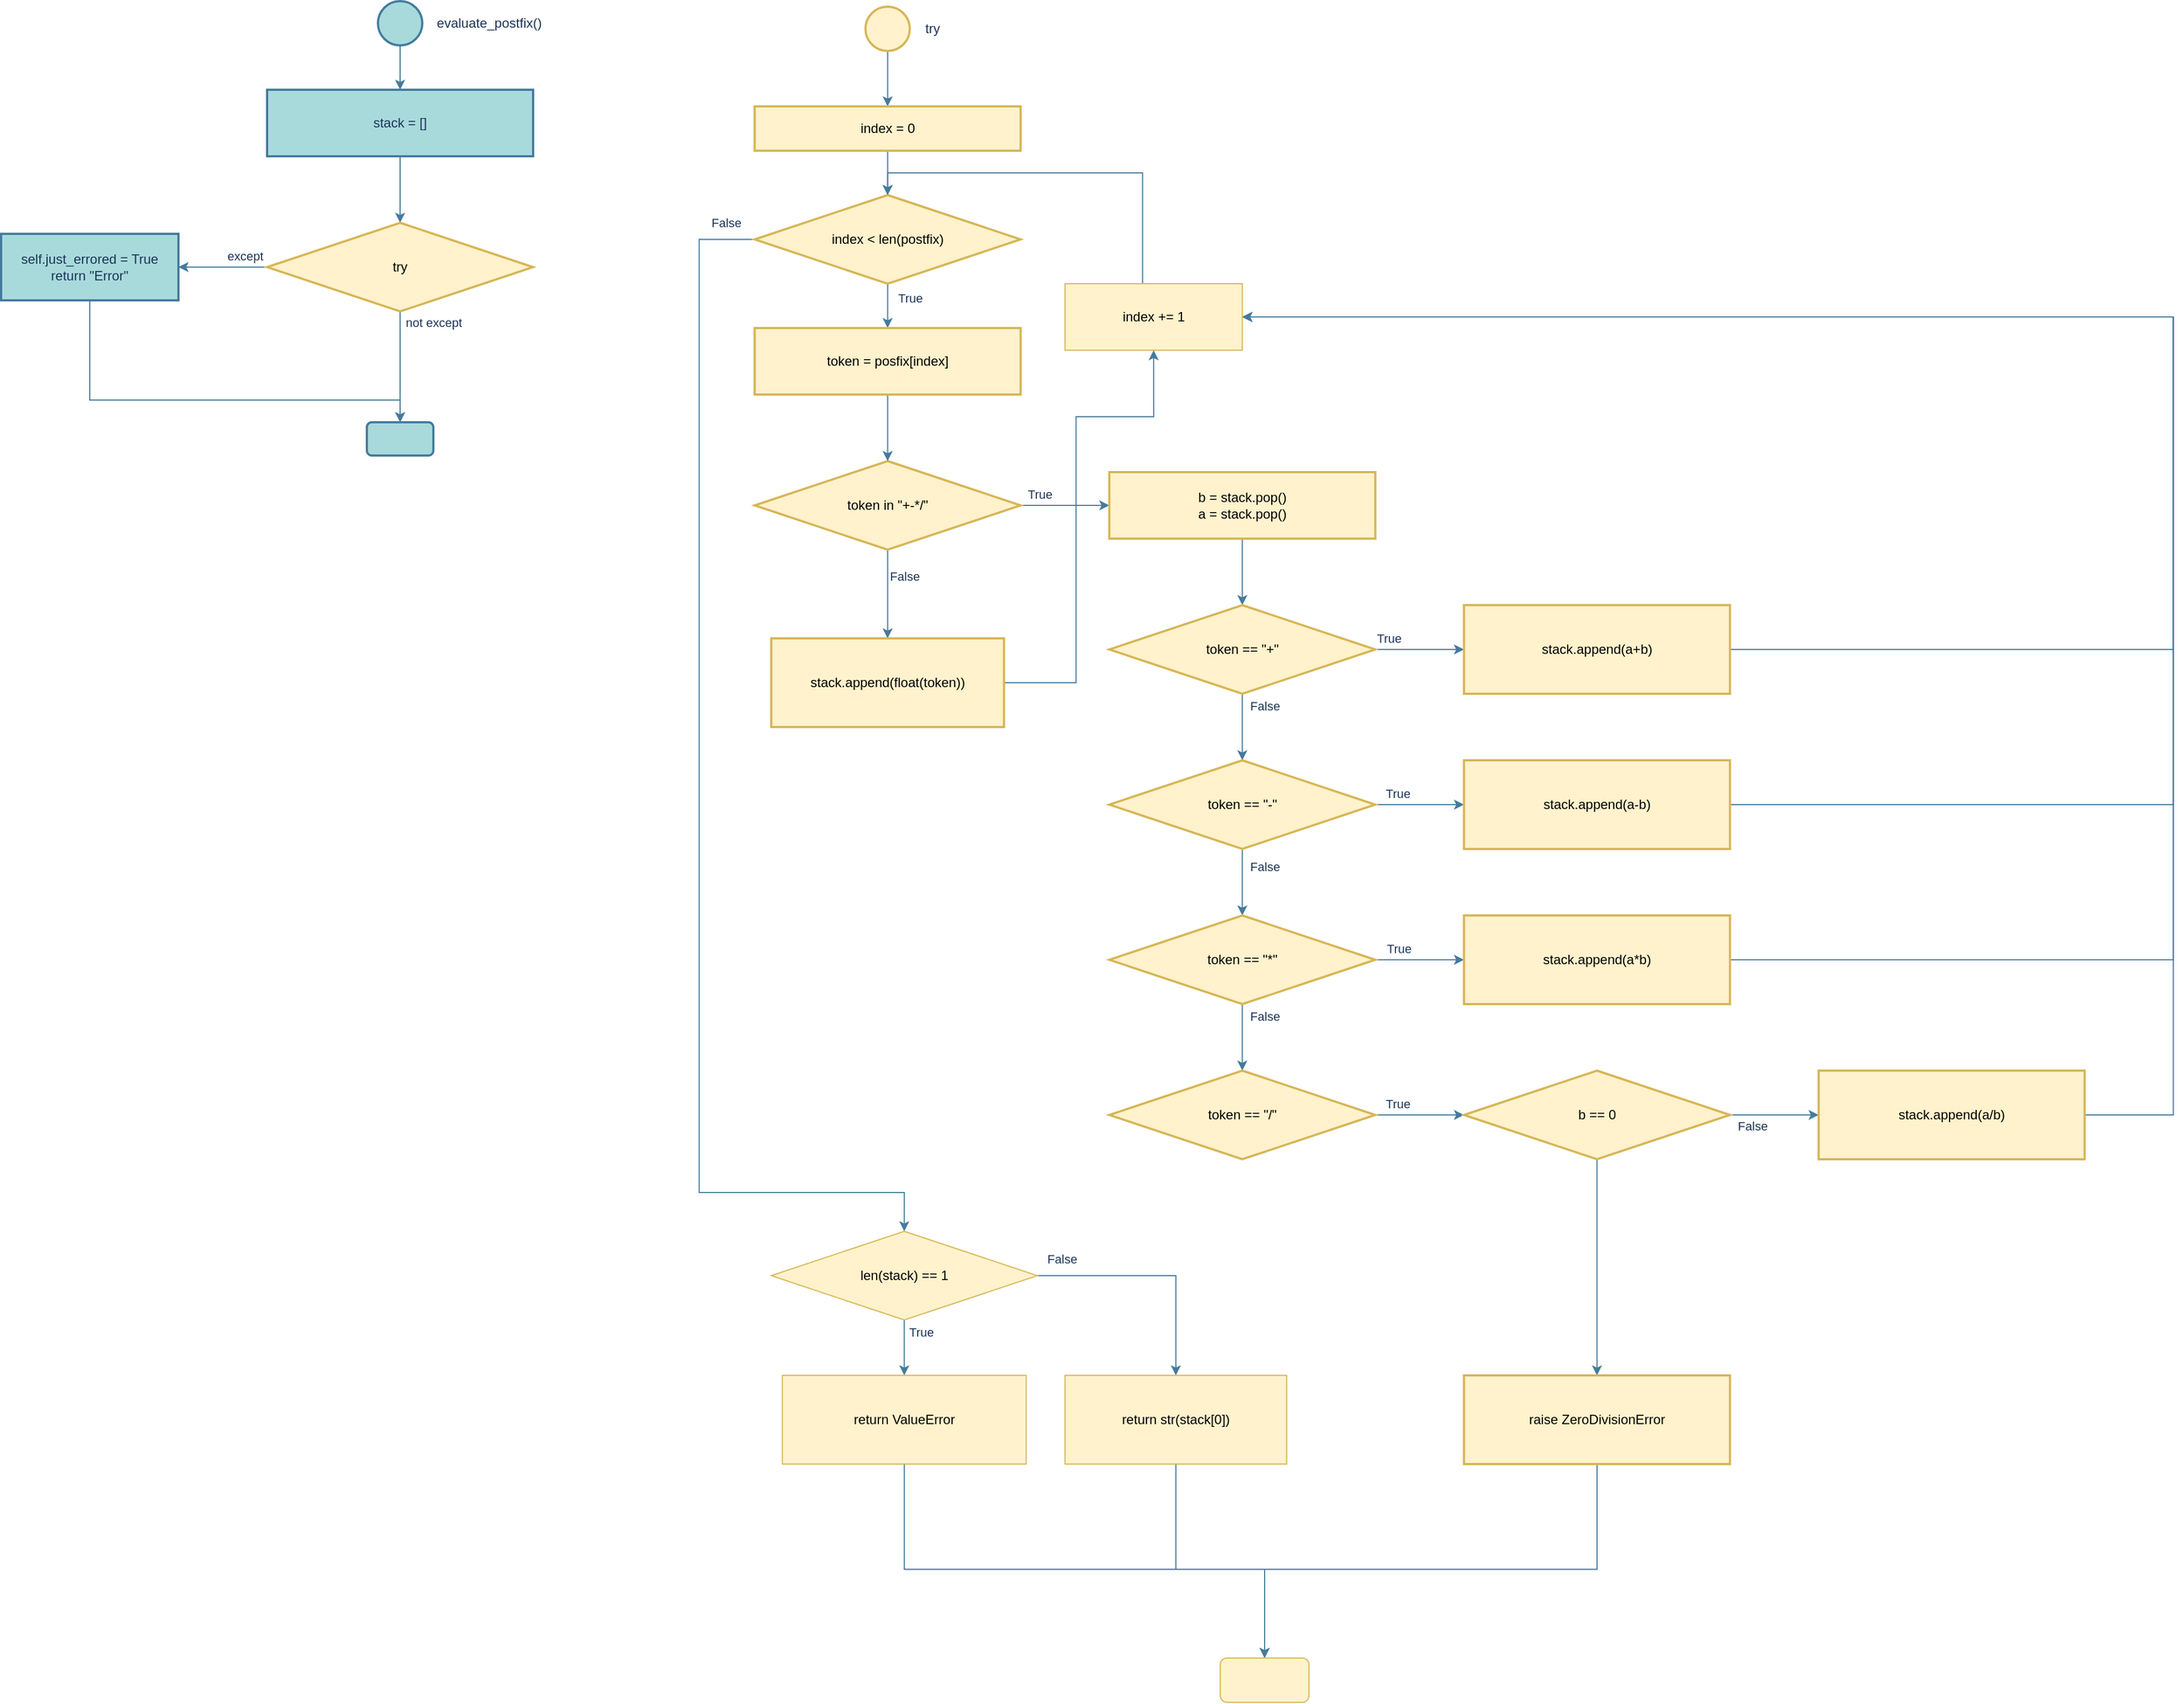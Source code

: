 <mxfile version="26.2.2">
  <diagram name="페이지-1" id="h0gFHlP_gQl93KXdo0d0">
    <mxGraphModel dx="2724" dy="1686" grid="1" gridSize="10" guides="1" tooltips="1" connect="1" arrows="1" fold="1" page="1" pageScale="1" pageWidth="4681" pageHeight="3300" math="0" shadow="0">
      <root>
        <mxCell id="0" />
        <mxCell id="1" parent="0" />
        <mxCell id="X3Ew02i6OWv8usK3Kvpy-109" value="" style="edgeStyle=orthogonalEdgeStyle;rounded=0;orthogonalLoop=1;jettySize=auto;html=1;strokeColor=#457B9D;fontColor=#1D3557;fillColor=#A8DADC;" edge="1" parent="1" source="X3Ew02i6OWv8usK3Kvpy-107" target="X3Ew02i6OWv8usK3Kvpy-108">
          <mxGeometry relative="1" as="geometry" />
        </mxCell>
        <mxCell id="X3Ew02i6OWv8usK3Kvpy-107" value="" style="strokeWidth=2;html=1;shape=mxgraph.flowchart.start_2;whiteSpace=wrap;strokeColor=#457B9D;fontColor=#1D3557;fillColor=#A8DADC;" vertex="1" parent="1">
          <mxGeometry x="450" y="140" width="40" height="40" as="geometry" />
        </mxCell>
        <mxCell id="X3Ew02i6OWv8usK3Kvpy-111" value="" style="edgeStyle=orthogonalEdgeStyle;rounded=0;orthogonalLoop=1;jettySize=auto;html=1;strokeColor=#457B9D;fontColor=#1D3557;fillColor=#A8DADC;" edge="1" parent="1" source="X3Ew02i6OWv8usK3Kvpy-108" target="X3Ew02i6OWv8usK3Kvpy-110">
          <mxGeometry relative="1" as="geometry" />
        </mxCell>
        <mxCell id="X3Ew02i6OWv8usK3Kvpy-108" value="stack = []" style="whiteSpace=wrap;html=1;fillColor=#A8DADC;strokeColor=#457B9D;fontColor=#1D3557;strokeWidth=2;" vertex="1" parent="1">
          <mxGeometry x="350" y="220" width="240" height="60" as="geometry" />
        </mxCell>
        <mxCell id="X3Ew02i6OWv8usK3Kvpy-113" value="" style="edgeStyle=orthogonalEdgeStyle;rounded=0;orthogonalLoop=1;jettySize=auto;html=1;strokeColor=#457B9D;fontColor=#1D3557;fillColor=#A8DADC;" edge="1" parent="1" source="X3Ew02i6OWv8usK3Kvpy-110" target="X3Ew02i6OWv8usK3Kvpy-112">
          <mxGeometry relative="1" as="geometry" />
        </mxCell>
        <mxCell id="X3Ew02i6OWv8usK3Kvpy-115" value="except" style="edgeLabel;html=1;align=center;verticalAlign=middle;resizable=0;points=[];strokeColor=#457B9D;fontColor=#1D3557;fillColor=#A8DADC;" vertex="1" connectable="0" parent="X3Ew02i6OWv8usK3Kvpy-113">
          <mxGeometry x="-0.128" relative="1" as="geometry">
            <mxPoint x="15" y="-10" as="offset" />
          </mxGeometry>
        </mxCell>
        <mxCell id="X3Ew02i6OWv8usK3Kvpy-117" value="" style="edgeStyle=orthogonalEdgeStyle;rounded=0;orthogonalLoop=1;jettySize=auto;html=1;strokeColor=#457B9D;fontColor=#1D3557;fillColor=#A8DADC;" edge="1" parent="1" source="X3Ew02i6OWv8usK3Kvpy-110" target="X3Ew02i6OWv8usK3Kvpy-116">
          <mxGeometry relative="1" as="geometry" />
        </mxCell>
        <mxCell id="X3Ew02i6OWv8usK3Kvpy-143" value="not except" style="edgeLabel;html=1;align=center;verticalAlign=middle;resizable=0;points=[];strokeColor=#457B9D;fontColor=#1D3557;fillColor=#A8DADC;" vertex="1" connectable="0" parent="X3Ew02i6OWv8usK3Kvpy-117">
          <mxGeometry x="-0.558" y="3" relative="1" as="geometry">
            <mxPoint x="27" y="-12" as="offset" />
          </mxGeometry>
        </mxCell>
        <mxCell id="X3Ew02i6OWv8usK3Kvpy-110" value="try" style="rhombus;whiteSpace=wrap;html=1;fillColor=#fff2cc;strokeColor=#d6b656;strokeWidth=2;" vertex="1" parent="1">
          <mxGeometry x="350" y="340" width="240" height="80" as="geometry" />
        </mxCell>
        <mxCell id="X3Ew02i6OWv8usK3Kvpy-118" style="edgeStyle=orthogonalEdgeStyle;rounded=0;orthogonalLoop=1;jettySize=auto;html=1;entryX=0.5;entryY=0;entryDx=0;entryDy=0;strokeColor=#457B9D;fontColor=#1D3557;fillColor=#A8DADC;" edge="1" parent="1" source="X3Ew02i6OWv8usK3Kvpy-112" target="X3Ew02i6OWv8usK3Kvpy-116">
          <mxGeometry relative="1" as="geometry">
            <Array as="points">
              <mxPoint x="190" y="500" />
              <mxPoint x="470" y="500" />
            </Array>
          </mxGeometry>
        </mxCell>
        <mxCell id="X3Ew02i6OWv8usK3Kvpy-112" value="self.just_errored = True&lt;div&gt;return &quot;Error&quot;&lt;/div&gt;" style="whiteSpace=wrap;html=1;fillColor=#A8DADC;strokeColor=#457B9D;fontColor=#1D3557;strokeWidth=2;" vertex="1" parent="1">
          <mxGeometry x="110" y="350" width="160" height="60" as="geometry" />
        </mxCell>
        <mxCell id="X3Ew02i6OWv8usK3Kvpy-116" value="" style="rounded=1;whiteSpace=wrap;html=1;fillColor=#A8DADC;strokeColor=#457B9D;fontColor=#1D3557;strokeWidth=2;" vertex="1" parent="1">
          <mxGeometry x="440" y="520" width="60" height="30" as="geometry" />
        </mxCell>
        <mxCell id="X3Ew02i6OWv8usK3Kvpy-124" value="" style="edgeStyle=orthogonalEdgeStyle;rounded=0;orthogonalLoop=1;jettySize=auto;html=1;strokeColor=#457B9D;fontColor=#1D3557;fillColor=#A8DADC;" edge="1" parent="1" source="X3Ew02i6OWv8usK3Kvpy-120" target="X3Ew02i6OWv8usK3Kvpy-123">
          <mxGeometry relative="1" as="geometry" />
        </mxCell>
        <mxCell id="X3Ew02i6OWv8usK3Kvpy-120" value="" style="strokeWidth=2;html=1;shape=mxgraph.flowchart.start_2;whiteSpace=wrap;strokeColor=#d6b656;fillColor=#fff2cc;" vertex="1" parent="1">
          <mxGeometry x="889.86" y="145" width="40" height="40" as="geometry" />
        </mxCell>
        <mxCell id="X3Ew02i6OWv8usK3Kvpy-121" value="evaluate_postfix()" style="text;html=1;align=center;verticalAlign=middle;resizable=0;points=[];autosize=1;strokeColor=none;fillColor=none;fontColor=#1D3557;" vertex="1" parent="1">
          <mxGeometry x="490" y="145" width="120" height="30" as="geometry" />
        </mxCell>
        <mxCell id="X3Ew02i6OWv8usK3Kvpy-122" value="try" style="text;html=1;align=center;verticalAlign=middle;resizable=0;points=[];autosize=1;strokeColor=none;fillColor=none;fontColor=#1D3557;" vertex="1" parent="1">
          <mxGeometry x="929.86" y="150" width="40" height="30" as="geometry" />
        </mxCell>
        <mxCell id="X3Ew02i6OWv8usK3Kvpy-134" value="" style="edgeStyle=orthogonalEdgeStyle;rounded=0;orthogonalLoop=1;jettySize=auto;html=1;strokeColor=#457B9D;fontColor=#1D3557;fillColor=#A8DADC;" edge="1" parent="1" source="X3Ew02i6OWv8usK3Kvpy-123" target="X3Ew02i6OWv8usK3Kvpy-133">
          <mxGeometry relative="1" as="geometry" />
        </mxCell>
        <mxCell id="X3Ew02i6OWv8usK3Kvpy-123" value="index = 0" style="whiteSpace=wrap;html=1;fillColor=#fff2cc;strokeColor=#d6b656;strokeWidth=2;" vertex="1" parent="1">
          <mxGeometry x="789.86" y="235" width="240" height="40" as="geometry" />
        </mxCell>
        <mxCell id="X3Ew02i6OWv8usK3Kvpy-130" value="" style="edgeStyle=orthogonalEdgeStyle;rounded=0;orthogonalLoop=1;jettySize=auto;html=1;strokeColor=#457B9D;fontColor=#1D3557;fillColor=#A8DADC;" edge="1" parent="1" source="X3Ew02i6OWv8usK3Kvpy-127" target="X3Ew02i6OWv8usK3Kvpy-129">
          <mxGeometry relative="1" as="geometry" />
        </mxCell>
        <mxCell id="X3Ew02i6OWv8usK3Kvpy-131" value="False" style="edgeLabel;html=1;align=center;verticalAlign=middle;resizable=0;points=[];strokeColor=#457B9D;fontColor=#1D3557;fillColor=#A8DADC;" vertex="1" connectable="0" parent="X3Ew02i6OWv8usK3Kvpy-130">
          <mxGeometry x="-0.143" y="-1" relative="1" as="geometry">
            <mxPoint x="16" y="-11" as="offset" />
          </mxGeometry>
        </mxCell>
        <mxCell id="X3Ew02i6OWv8usK3Kvpy-139" value="" style="edgeStyle=orthogonalEdgeStyle;rounded=0;orthogonalLoop=1;jettySize=auto;html=1;strokeColor=#457B9D;fontColor=#1D3557;fillColor=#A8DADC;" edge="1" parent="1" source="X3Ew02i6OWv8usK3Kvpy-127" target="X3Ew02i6OWv8usK3Kvpy-138">
          <mxGeometry relative="1" as="geometry" />
        </mxCell>
        <mxCell id="X3Ew02i6OWv8usK3Kvpy-140" value="True" style="edgeLabel;html=1;align=center;verticalAlign=middle;resizable=0;points=[];strokeColor=#457B9D;fontColor=#1D3557;fillColor=#A8DADC;" vertex="1" connectable="0" parent="X3Ew02i6OWv8usK3Kvpy-139">
          <mxGeometry x="-0.58" relative="1" as="geometry">
            <mxPoint y="-10" as="offset" />
          </mxGeometry>
        </mxCell>
        <mxCell id="X3Ew02i6OWv8usK3Kvpy-127" value="token in &quot;+-*/&quot;" style="rhombus;whiteSpace=wrap;html=1;fillColor=#fff2cc;strokeColor=#d6b656;strokeWidth=2;" vertex="1" parent="1">
          <mxGeometry x="789.86" y="555" width="240" height="80" as="geometry" />
        </mxCell>
        <mxCell id="X3Ew02i6OWv8usK3Kvpy-175" style="edgeStyle=orthogonalEdgeStyle;rounded=0;orthogonalLoop=1;jettySize=auto;html=1;entryX=0.5;entryY=1;entryDx=0;entryDy=0;strokeColor=#457B9D;fontColor=#1D3557;fillColor=#A8DADC;" edge="1" parent="1" source="X3Ew02i6OWv8usK3Kvpy-129" target="X3Ew02i6OWv8usK3Kvpy-174">
          <mxGeometry relative="1" as="geometry">
            <Array as="points">
              <mxPoint x="1079.86" y="755" />
              <mxPoint x="1079.86" y="515" />
              <mxPoint x="1149.86" y="515" />
            </Array>
          </mxGeometry>
        </mxCell>
        <mxCell id="X3Ew02i6OWv8usK3Kvpy-129" value="stack.append(float(token))" style="whiteSpace=wrap;html=1;fillColor=#fff2cc;strokeColor=#d6b656;strokeWidth=2;" vertex="1" parent="1">
          <mxGeometry x="804.86" y="715" width="210" height="80" as="geometry" />
        </mxCell>
        <mxCell id="X3Ew02i6OWv8usK3Kvpy-136" value="" style="edgeStyle=orthogonalEdgeStyle;rounded=0;orthogonalLoop=1;jettySize=auto;html=1;strokeColor=#457B9D;fontColor=#1D3557;fillColor=#A8DADC;" edge="1" parent="1" source="X3Ew02i6OWv8usK3Kvpy-133" target="X3Ew02i6OWv8usK3Kvpy-135">
          <mxGeometry relative="1" as="geometry" />
        </mxCell>
        <mxCell id="X3Ew02i6OWv8usK3Kvpy-180" value="True" style="edgeLabel;html=1;align=center;verticalAlign=middle;resizable=0;points=[];strokeColor=#457B9D;fontColor=#1D3557;fillColor=#A8DADC;" vertex="1" connectable="0" parent="X3Ew02i6OWv8usK3Kvpy-136">
          <mxGeometry x="-0.346" y="-2" relative="1" as="geometry">
            <mxPoint x="22" as="offset" />
          </mxGeometry>
        </mxCell>
        <mxCell id="X3Ew02i6OWv8usK3Kvpy-181" style="edgeStyle=orthogonalEdgeStyle;rounded=0;orthogonalLoop=1;jettySize=auto;html=1;strokeColor=#457B9D;fontColor=#1D3557;fillColor=#A8DADC;entryX=0.5;entryY=0;entryDx=0;entryDy=0;" edge="1" parent="1" source="X3Ew02i6OWv8usK3Kvpy-133" target="X3Ew02i6OWv8usK3Kvpy-182">
          <mxGeometry relative="1" as="geometry">
            <mxPoint x="739.86" y="1335" as="targetPoint" />
            <Array as="points">
              <mxPoint x="739.86" y="355" />
              <mxPoint x="739.86" y="1215" />
              <mxPoint x="924.86" y="1215" />
            </Array>
          </mxGeometry>
        </mxCell>
        <mxCell id="X3Ew02i6OWv8usK3Kvpy-196" value="False" style="edgeLabel;html=1;align=center;verticalAlign=middle;resizable=0;points=[];strokeColor=#457B9D;fontColor=#1D3557;fillColor=#A8DADC;" vertex="1" connectable="0" parent="X3Ew02i6OWv8usK3Kvpy-181">
          <mxGeometry x="-0.945" y="1" relative="1" as="geometry">
            <mxPoint x="5" y="-16" as="offset" />
          </mxGeometry>
        </mxCell>
        <mxCell id="X3Ew02i6OWv8usK3Kvpy-133" value="index &amp;lt; len(postfix)" style="rhombus;whiteSpace=wrap;html=1;fillColor=#fff2cc;strokeColor=#d6b656;strokeWidth=2;" vertex="1" parent="1">
          <mxGeometry x="789.86" y="315" width="240" height="80" as="geometry" />
        </mxCell>
        <mxCell id="X3Ew02i6OWv8usK3Kvpy-137" style="edgeStyle=orthogonalEdgeStyle;rounded=0;orthogonalLoop=1;jettySize=auto;html=1;entryX=0.5;entryY=0;entryDx=0;entryDy=0;strokeColor=#457B9D;fontColor=#1D3557;fillColor=#A8DADC;" edge="1" parent="1" source="X3Ew02i6OWv8usK3Kvpy-135" target="X3Ew02i6OWv8usK3Kvpy-127">
          <mxGeometry relative="1" as="geometry" />
        </mxCell>
        <mxCell id="X3Ew02i6OWv8usK3Kvpy-135" value="token = posfix[index]" style="whiteSpace=wrap;html=1;fillColor=#fff2cc;strokeColor=#d6b656;strokeWidth=2;" vertex="1" parent="1">
          <mxGeometry x="789.86" y="435" width="240" height="60" as="geometry" />
        </mxCell>
        <mxCell id="X3Ew02i6OWv8usK3Kvpy-142" value="" style="edgeStyle=orthogonalEdgeStyle;rounded=0;orthogonalLoop=1;jettySize=auto;html=1;strokeColor=#457B9D;fontColor=#1D3557;fillColor=#A8DADC;" edge="1" parent="1" source="X3Ew02i6OWv8usK3Kvpy-138" target="X3Ew02i6OWv8usK3Kvpy-141">
          <mxGeometry relative="1" as="geometry" />
        </mxCell>
        <mxCell id="X3Ew02i6OWv8usK3Kvpy-138" value="b = stack.pop()&lt;div&gt;a = stack.pop()&lt;/div&gt;" style="whiteSpace=wrap;html=1;fillColor=#fff2cc;strokeColor=#d6b656;strokeWidth=2;" vertex="1" parent="1">
          <mxGeometry x="1109.86" y="565" width="240" height="60" as="geometry" />
        </mxCell>
        <mxCell id="X3Ew02i6OWv8usK3Kvpy-145" value="" style="edgeStyle=orthogonalEdgeStyle;rounded=0;orthogonalLoop=1;jettySize=auto;html=1;strokeColor=#457B9D;fontColor=#1D3557;fillColor=#A8DADC;" edge="1" parent="1" source="X3Ew02i6OWv8usK3Kvpy-141" target="X3Ew02i6OWv8usK3Kvpy-144">
          <mxGeometry relative="1" as="geometry" />
        </mxCell>
        <mxCell id="X3Ew02i6OWv8usK3Kvpy-151" value="False" style="edgeLabel;html=1;align=center;verticalAlign=middle;resizable=0;points=[];strokeColor=#457B9D;fontColor=#1D3557;fillColor=#A8DADC;" vertex="1" connectable="0" parent="X3Ew02i6OWv8usK3Kvpy-145">
          <mxGeometry x="-0.211" y="-1" relative="1" as="geometry">
            <mxPoint x="21" y="-13" as="offset" />
          </mxGeometry>
        </mxCell>
        <mxCell id="X3Ew02i6OWv8usK3Kvpy-147" value="" style="edgeStyle=orthogonalEdgeStyle;rounded=0;orthogonalLoop=1;jettySize=auto;html=1;strokeColor=#457B9D;fontColor=#1D3557;fillColor=#A8DADC;" edge="1" parent="1" source="X3Ew02i6OWv8usK3Kvpy-141" target="X3Ew02i6OWv8usK3Kvpy-146">
          <mxGeometry relative="1" as="geometry" />
        </mxCell>
        <mxCell id="X3Ew02i6OWv8usK3Kvpy-148" value="True" style="edgeLabel;html=1;align=center;verticalAlign=middle;resizable=0;points=[];strokeColor=#457B9D;fontColor=#1D3557;fillColor=#A8DADC;" vertex="1" connectable="0" parent="X3Ew02i6OWv8usK3Kvpy-147">
          <mxGeometry x="-0.714" y="-3" relative="1" as="geometry">
            <mxPoint y="-13" as="offset" />
          </mxGeometry>
        </mxCell>
        <mxCell id="X3Ew02i6OWv8usK3Kvpy-141" value="token == &quot;+&quot;" style="rhombus;whiteSpace=wrap;html=1;fillColor=#fff2cc;strokeColor=#d6b656;strokeWidth=2;" vertex="1" parent="1">
          <mxGeometry x="1109.86" y="685" width="240" height="80" as="geometry" />
        </mxCell>
        <mxCell id="X3Ew02i6OWv8usK3Kvpy-150" value="" style="edgeStyle=orthogonalEdgeStyle;rounded=0;orthogonalLoop=1;jettySize=auto;html=1;strokeColor=#457B9D;fontColor=#1D3557;fillColor=#A8DADC;" edge="1" parent="1" source="X3Ew02i6OWv8usK3Kvpy-144" target="X3Ew02i6OWv8usK3Kvpy-149">
          <mxGeometry relative="1" as="geometry" />
        </mxCell>
        <mxCell id="X3Ew02i6OWv8usK3Kvpy-154" value="True" style="edgeLabel;html=1;align=center;verticalAlign=middle;resizable=0;points=[];strokeColor=#457B9D;fontColor=#1D3557;fillColor=#A8DADC;" vertex="1" connectable="0" parent="X3Ew02i6OWv8usK3Kvpy-150">
          <mxGeometry x="-0.354" relative="1" as="geometry">
            <mxPoint x="-6" y="-10" as="offset" />
          </mxGeometry>
        </mxCell>
        <mxCell id="X3Ew02i6OWv8usK3Kvpy-153" value="" style="edgeStyle=orthogonalEdgeStyle;rounded=0;orthogonalLoop=1;jettySize=auto;html=1;strokeColor=#457B9D;fontColor=#1D3557;fillColor=#A8DADC;" edge="1" parent="1" source="X3Ew02i6OWv8usK3Kvpy-144" target="X3Ew02i6OWv8usK3Kvpy-152">
          <mxGeometry relative="1" as="geometry" />
        </mxCell>
        <mxCell id="X3Ew02i6OWv8usK3Kvpy-155" value="False" style="edgeLabel;html=1;align=center;verticalAlign=middle;resizable=0;points=[];strokeColor=#457B9D;fontColor=#1D3557;fillColor=#A8DADC;" vertex="1" connectable="0" parent="X3Ew02i6OWv8usK3Kvpy-153">
          <mxGeometry x="-0.489" y="2" relative="1" as="geometry">
            <mxPoint x="18" as="offset" />
          </mxGeometry>
        </mxCell>
        <mxCell id="X3Ew02i6OWv8usK3Kvpy-144" value="token == &quot;-&quot;" style="rhombus;whiteSpace=wrap;html=1;fillColor=#fff2cc;strokeColor=#d6b656;strokeWidth=2;" vertex="1" parent="1">
          <mxGeometry x="1109.86" y="825" width="240" height="80" as="geometry" />
        </mxCell>
        <mxCell id="X3Ew02i6OWv8usK3Kvpy-176" style="edgeStyle=orthogonalEdgeStyle;rounded=0;orthogonalLoop=1;jettySize=auto;html=1;entryX=1;entryY=0.5;entryDx=0;entryDy=0;strokeColor=#457B9D;fontColor=#1D3557;fillColor=#A8DADC;" edge="1" parent="1" source="X3Ew02i6OWv8usK3Kvpy-146" target="X3Ew02i6OWv8usK3Kvpy-174">
          <mxGeometry relative="1" as="geometry">
            <Array as="points">
              <mxPoint x="2069.86" y="725" />
              <mxPoint x="2069.86" y="425" />
            </Array>
          </mxGeometry>
        </mxCell>
        <mxCell id="X3Ew02i6OWv8usK3Kvpy-146" value="stack.append(a+b)" style="whiteSpace=wrap;html=1;fillColor=#fff2cc;strokeColor=#d6b656;strokeWidth=2;" vertex="1" parent="1">
          <mxGeometry x="1429.86" y="685" width="240" height="80" as="geometry" />
        </mxCell>
        <mxCell id="X3Ew02i6OWv8usK3Kvpy-178" style="edgeStyle=orthogonalEdgeStyle;rounded=0;orthogonalLoop=1;jettySize=auto;html=1;entryX=1;entryY=0.5;entryDx=0;entryDy=0;strokeColor=#457B9D;fontColor=#1D3557;fillColor=#A8DADC;" edge="1" parent="1" source="X3Ew02i6OWv8usK3Kvpy-149" target="X3Ew02i6OWv8usK3Kvpy-174">
          <mxGeometry relative="1" as="geometry">
            <Array as="points">
              <mxPoint x="2069.86" y="865" />
              <mxPoint x="2069.86" y="425" />
            </Array>
          </mxGeometry>
        </mxCell>
        <mxCell id="X3Ew02i6OWv8usK3Kvpy-149" value="stack.append(a-b)" style="whiteSpace=wrap;html=1;fillColor=#fff2cc;strokeColor=#d6b656;strokeWidth=2;" vertex="1" parent="1">
          <mxGeometry x="1429.86" y="825" width="240" height="80" as="geometry" />
        </mxCell>
        <mxCell id="X3Ew02i6OWv8usK3Kvpy-157" value="" style="edgeStyle=orthogonalEdgeStyle;rounded=0;orthogonalLoop=1;jettySize=auto;html=1;strokeColor=#457B9D;fontColor=#1D3557;fillColor=#A8DADC;" edge="1" parent="1" source="X3Ew02i6OWv8usK3Kvpy-152" target="X3Ew02i6OWv8usK3Kvpy-156">
          <mxGeometry relative="1" as="geometry" />
        </mxCell>
        <mxCell id="X3Ew02i6OWv8usK3Kvpy-166" value="True" style="edgeLabel;html=1;align=center;verticalAlign=middle;resizable=0;points=[];strokeColor=#457B9D;fontColor=#1D3557;fillColor=#A8DADC;" vertex="1" connectable="0" parent="X3Ew02i6OWv8usK3Kvpy-157">
          <mxGeometry x="-0.479" y="-2" relative="1" as="geometry">
            <mxPoint y="-12" as="offset" />
          </mxGeometry>
        </mxCell>
        <mxCell id="X3Ew02i6OWv8usK3Kvpy-159" value="" style="edgeStyle=orthogonalEdgeStyle;rounded=0;orthogonalLoop=1;jettySize=auto;html=1;strokeColor=#457B9D;fontColor=#1D3557;fillColor=#A8DADC;" edge="1" parent="1" source="X3Ew02i6OWv8usK3Kvpy-152" target="X3Ew02i6OWv8usK3Kvpy-158">
          <mxGeometry relative="1" as="geometry" />
        </mxCell>
        <mxCell id="X3Ew02i6OWv8usK3Kvpy-167" value="False" style="edgeLabel;html=1;align=center;verticalAlign=middle;resizable=0;points=[];strokeColor=#457B9D;fontColor=#1D3557;fillColor=#A8DADC;" vertex="1" connectable="0" parent="X3Ew02i6OWv8usK3Kvpy-159">
          <mxGeometry x="-0.319" y="-2" relative="1" as="geometry">
            <mxPoint x="22" y="-10" as="offset" />
          </mxGeometry>
        </mxCell>
        <mxCell id="X3Ew02i6OWv8usK3Kvpy-152" value="token == &quot;*&quot;" style="rhombus;whiteSpace=wrap;html=1;fillColor=#fff2cc;strokeColor=#d6b656;strokeWidth=2;" vertex="1" parent="1">
          <mxGeometry x="1109.86" y="965" width="240" height="80" as="geometry" />
        </mxCell>
        <mxCell id="X3Ew02i6OWv8usK3Kvpy-179" style="edgeStyle=orthogonalEdgeStyle;rounded=0;orthogonalLoop=1;jettySize=auto;html=1;entryX=1;entryY=0.5;entryDx=0;entryDy=0;strokeColor=#457B9D;fontColor=#1D3557;fillColor=#A8DADC;" edge="1" parent="1" source="X3Ew02i6OWv8usK3Kvpy-156" target="X3Ew02i6OWv8usK3Kvpy-174">
          <mxGeometry relative="1" as="geometry">
            <Array as="points">
              <mxPoint x="2069.86" y="1005" />
              <mxPoint x="2069.86" y="425" />
            </Array>
          </mxGeometry>
        </mxCell>
        <mxCell id="X3Ew02i6OWv8usK3Kvpy-156" value="stack.append(a*b)" style="whiteSpace=wrap;html=1;fillColor=#fff2cc;strokeColor=#d6b656;strokeWidth=2;" vertex="1" parent="1">
          <mxGeometry x="1429.86" y="965" width="240" height="80" as="geometry" />
        </mxCell>
        <mxCell id="X3Ew02i6OWv8usK3Kvpy-163" value="" style="edgeStyle=orthogonalEdgeStyle;rounded=0;orthogonalLoop=1;jettySize=auto;html=1;strokeColor=#457B9D;fontColor=#1D3557;fillColor=#A8DADC;" edge="1" parent="1" source="X3Ew02i6OWv8usK3Kvpy-158" target="X3Ew02i6OWv8usK3Kvpy-162">
          <mxGeometry relative="1" as="geometry" />
        </mxCell>
        <mxCell id="X3Ew02i6OWv8usK3Kvpy-170" value="True" style="edgeLabel;html=1;align=center;verticalAlign=middle;resizable=0;points=[];strokeColor=#457B9D;fontColor=#1D3557;fillColor=#A8DADC;" vertex="1" connectable="0" parent="X3Ew02i6OWv8usK3Kvpy-163">
          <mxGeometry x="-0.321" y="-1" relative="1" as="geometry">
            <mxPoint x="-7" y="-11" as="offset" />
          </mxGeometry>
        </mxCell>
        <mxCell id="X3Ew02i6OWv8usK3Kvpy-158" value="token == &quot;/&quot;" style="rhombus;whiteSpace=wrap;html=1;fillColor=#fff2cc;strokeColor=#d6b656;strokeWidth=2;" vertex="1" parent="1">
          <mxGeometry x="1109.86" y="1105" width="240" height="80" as="geometry" />
        </mxCell>
        <mxCell id="X3Ew02i6OWv8usK3Kvpy-165" value="" style="edgeStyle=orthogonalEdgeStyle;rounded=0;orthogonalLoop=1;jettySize=auto;html=1;strokeColor=#457B9D;fontColor=#1D3557;fillColor=#A8DADC;" edge="1" parent="1" source="X3Ew02i6OWv8usK3Kvpy-162" target="X3Ew02i6OWv8usK3Kvpy-164">
          <mxGeometry relative="1" as="geometry" />
        </mxCell>
        <mxCell id="X3Ew02i6OWv8usK3Kvpy-171" value="True" style="edgeLabel;html=1;align=center;verticalAlign=middle;resizable=0;points=[];strokeColor=#457B9D;fontColor=#1D3557;fillColor=#A8DADC;" vertex="1" connectable="0" parent="X3Ew02i6OWv8usK3Kvpy-165">
          <mxGeometry x="-0.157" y="-2" relative="1" as="geometry">
            <mxPoint x="-18" y="-115" as="offset" />
          </mxGeometry>
        </mxCell>
        <mxCell id="X3Ew02i6OWv8usK3Kvpy-169" value="" style="edgeStyle=orthogonalEdgeStyle;rounded=0;orthogonalLoop=1;jettySize=auto;html=1;strokeColor=#457B9D;fontColor=#1D3557;fillColor=#A8DADC;" edge="1" parent="1" source="X3Ew02i6OWv8usK3Kvpy-162" target="X3Ew02i6OWv8usK3Kvpy-168">
          <mxGeometry relative="1" as="geometry" />
        </mxCell>
        <mxCell id="X3Ew02i6OWv8usK3Kvpy-172" value="False" style="edgeLabel;html=1;align=center;verticalAlign=middle;resizable=0;points=[];strokeColor=#457B9D;fontColor=#1D3557;fillColor=#A8DADC;" vertex="1" connectable="0" parent="X3Ew02i6OWv8usK3Kvpy-169">
          <mxGeometry x="-0.45" relative="1" as="geometry">
            <mxPoint x="-2" y="10" as="offset" />
          </mxGeometry>
        </mxCell>
        <mxCell id="X3Ew02i6OWv8usK3Kvpy-162" value="b == 0" style="rhombus;whiteSpace=wrap;html=1;fillColor=#fff2cc;strokeColor=#d6b656;strokeWidth=2;" vertex="1" parent="1">
          <mxGeometry x="1429.86" y="1105" width="240" height="80" as="geometry" />
        </mxCell>
        <mxCell id="X3Ew02i6OWv8usK3Kvpy-195" style="edgeStyle=orthogonalEdgeStyle;rounded=0;orthogonalLoop=1;jettySize=auto;html=1;entryX=0.5;entryY=0;entryDx=0;entryDy=0;strokeColor=#457B9D;fontColor=#1D3557;fillColor=#A8DADC;" edge="1" parent="1" source="X3Ew02i6OWv8usK3Kvpy-164" target="X3Ew02i6OWv8usK3Kvpy-192">
          <mxGeometry relative="1" as="geometry">
            <Array as="points">
              <mxPoint x="1550" y="1555" />
              <mxPoint x="1250" y="1555" />
            </Array>
          </mxGeometry>
        </mxCell>
        <mxCell id="X3Ew02i6OWv8usK3Kvpy-164" value="raise ZeroDivisionError" style="whiteSpace=wrap;html=1;fillColor=#fff2cc;strokeColor=#d6b656;strokeWidth=2;" vertex="1" parent="1">
          <mxGeometry x="1429.86" y="1380" width="240" height="80" as="geometry" />
        </mxCell>
        <mxCell id="X3Ew02i6OWv8usK3Kvpy-177" style="edgeStyle=orthogonalEdgeStyle;rounded=0;orthogonalLoop=1;jettySize=auto;html=1;entryX=1;entryY=0.5;entryDx=0;entryDy=0;strokeColor=#457B9D;fontColor=#1D3557;fillColor=#A8DADC;" edge="1" parent="1" source="X3Ew02i6OWv8usK3Kvpy-168" target="X3Ew02i6OWv8usK3Kvpy-174">
          <mxGeometry relative="1" as="geometry">
            <Array as="points">
              <mxPoint x="2069.86" y="1145" />
              <mxPoint x="2069.86" y="425" />
            </Array>
          </mxGeometry>
        </mxCell>
        <mxCell id="X3Ew02i6OWv8usK3Kvpy-168" value="stack.append(a/b)" style="whiteSpace=wrap;html=1;fillColor=#fff2cc;strokeColor=#d6b656;strokeWidth=2;" vertex="1" parent="1">
          <mxGeometry x="1749.86" y="1105" width="240" height="80" as="geometry" />
        </mxCell>
        <mxCell id="X3Ew02i6OWv8usK3Kvpy-183" style="edgeStyle=orthogonalEdgeStyle;rounded=0;orthogonalLoop=1;jettySize=auto;html=1;entryX=0.5;entryY=0;entryDx=0;entryDy=0;strokeColor=#457B9D;fontColor=#1D3557;fillColor=#A8DADC;" edge="1" parent="1" source="X3Ew02i6OWv8usK3Kvpy-174" target="X3Ew02i6OWv8usK3Kvpy-133">
          <mxGeometry relative="1" as="geometry">
            <Array as="points">
              <mxPoint x="1139.86" y="295" />
              <mxPoint x="909.86" y="295" />
            </Array>
          </mxGeometry>
        </mxCell>
        <mxCell id="X3Ew02i6OWv8usK3Kvpy-174" value="index += 1" style="whiteSpace=wrap;html=1;strokeColor=#d6b656;fillColor=#fff2cc;" vertex="1" parent="1">
          <mxGeometry x="1069.86" y="395" width="160" height="60" as="geometry" />
        </mxCell>
        <mxCell id="X3Ew02i6OWv8usK3Kvpy-188" value="" style="edgeStyle=orthogonalEdgeStyle;rounded=0;orthogonalLoop=1;jettySize=auto;html=1;strokeColor=#457B9D;fontColor=#1D3557;fillColor=#A8DADC;" edge="1" parent="1" source="X3Ew02i6OWv8usK3Kvpy-182" target="X3Ew02i6OWv8usK3Kvpy-187">
          <mxGeometry relative="1" as="geometry" />
        </mxCell>
        <mxCell id="X3Ew02i6OWv8usK3Kvpy-198" value="False" style="edgeLabel;html=1;align=center;verticalAlign=middle;resizable=0;points=[];strokeColor=#457B9D;fontColor=#1D3557;fillColor=#A8DADC;" vertex="1" connectable="0" parent="X3Ew02i6OWv8usK3Kvpy-188">
          <mxGeometry x="-0.801" relative="1" as="geometry">
            <mxPoint y="-15" as="offset" />
          </mxGeometry>
        </mxCell>
        <mxCell id="X3Ew02i6OWv8usK3Kvpy-190" value="" style="edgeStyle=orthogonalEdgeStyle;rounded=0;orthogonalLoop=1;jettySize=auto;html=1;strokeColor=#457B9D;fontColor=#1D3557;fillColor=#A8DADC;" edge="1" parent="1" source="X3Ew02i6OWv8usK3Kvpy-182" target="X3Ew02i6OWv8usK3Kvpy-189">
          <mxGeometry relative="1" as="geometry" />
        </mxCell>
        <mxCell id="X3Ew02i6OWv8usK3Kvpy-197" value="True" style="edgeLabel;html=1;align=center;verticalAlign=middle;resizable=0;points=[];strokeColor=#457B9D;fontColor=#1D3557;fillColor=#A8DADC;" vertex="1" connectable="0" parent="X3Ew02i6OWv8usK3Kvpy-190">
          <mxGeometry x="-0.554" y="1" relative="1" as="geometry">
            <mxPoint x="14" as="offset" />
          </mxGeometry>
        </mxCell>
        <mxCell id="X3Ew02i6OWv8usK3Kvpy-182" value="len(stack) == 1" style="rhombus;whiteSpace=wrap;html=1;strokeColor=#d6b656;fillColor=#fff2cc;" vertex="1" parent="1">
          <mxGeometry x="804.86" y="1250" width="240" height="80" as="geometry" />
        </mxCell>
        <mxCell id="X3Ew02i6OWv8usK3Kvpy-194" value="" style="edgeStyle=orthogonalEdgeStyle;rounded=0;orthogonalLoop=1;jettySize=auto;html=1;strokeColor=#457B9D;fontColor=#1D3557;fillColor=#A8DADC;entryX=0.5;entryY=0;entryDx=0;entryDy=0;" edge="1" parent="1" source="X3Ew02i6OWv8usK3Kvpy-187" target="X3Ew02i6OWv8usK3Kvpy-192">
          <mxGeometry relative="1" as="geometry">
            <Array as="points">
              <mxPoint x="1170" y="1555" />
              <mxPoint x="1250" y="1555" />
            </Array>
          </mxGeometry>
        </mxCell>
        <mxCell id="X3Ew02i6OWv8usK3Kvpy-187" value="return str(stack[0])" style="whiteSpace=wrap;html=1;fillColor=#fff2cc;strokeColor=#d6b656;" vertex="1" parent="1">
          <mxGeometry x="1069.86" y="1380" width="200" height="80" as="geometry" />
        </mxCell>
        <mxCell id="X3Ew02i6OWv8usK3Kvpy-193" value="" style="edgeStyle=orthogonalEdgeStyle;rounded=0;orthogonalLoop=1;jettySize=auto;html=1;strokeColor=#457B9D;fontColor=#1D3557;fillColor=#A8DADC;" edge="1" parent="1" source="X3Ew02i6OWv8usK3Kvpy-189" target="X3Ew02i6OWv8usK3Kvpy-192">
          <mxGeometry relative="1" as="geometry">
            <Array as="points">
              <mxPoint x="925" y="1555" />
              <mxPoint x="1250" y="1555" />
            </Array>
          </mxGeometry>
        </mxCell>
        <mxCell id="X3Ew02i6OWv8usK3Kvpy-189" value="return ValueError" style="whiteSpace=wrap;html=1;fillColor=#fff2cc;strokeColor=#d6b656;" vertex="1" parent="1">
          <mxGeometry x="814.86" y="1380" width="220" height="80" as="geometry" />
        </mxCell>
        <mxCell id="X3Ew02i6OWv8usK3Kvpy-192" value="" style="rounded=1;whiteSpace=wrap;html=1;fillColor=#fff2cc;strokeColor=#d6b656;" vertex="1" parent="1">
          <mxGeometry x="1210" y="1635" width="80" height="40" as="geometry" />
        </mxCell>
      </root>
    </mxGraphModel>
  </diagram>
</mxfile>
